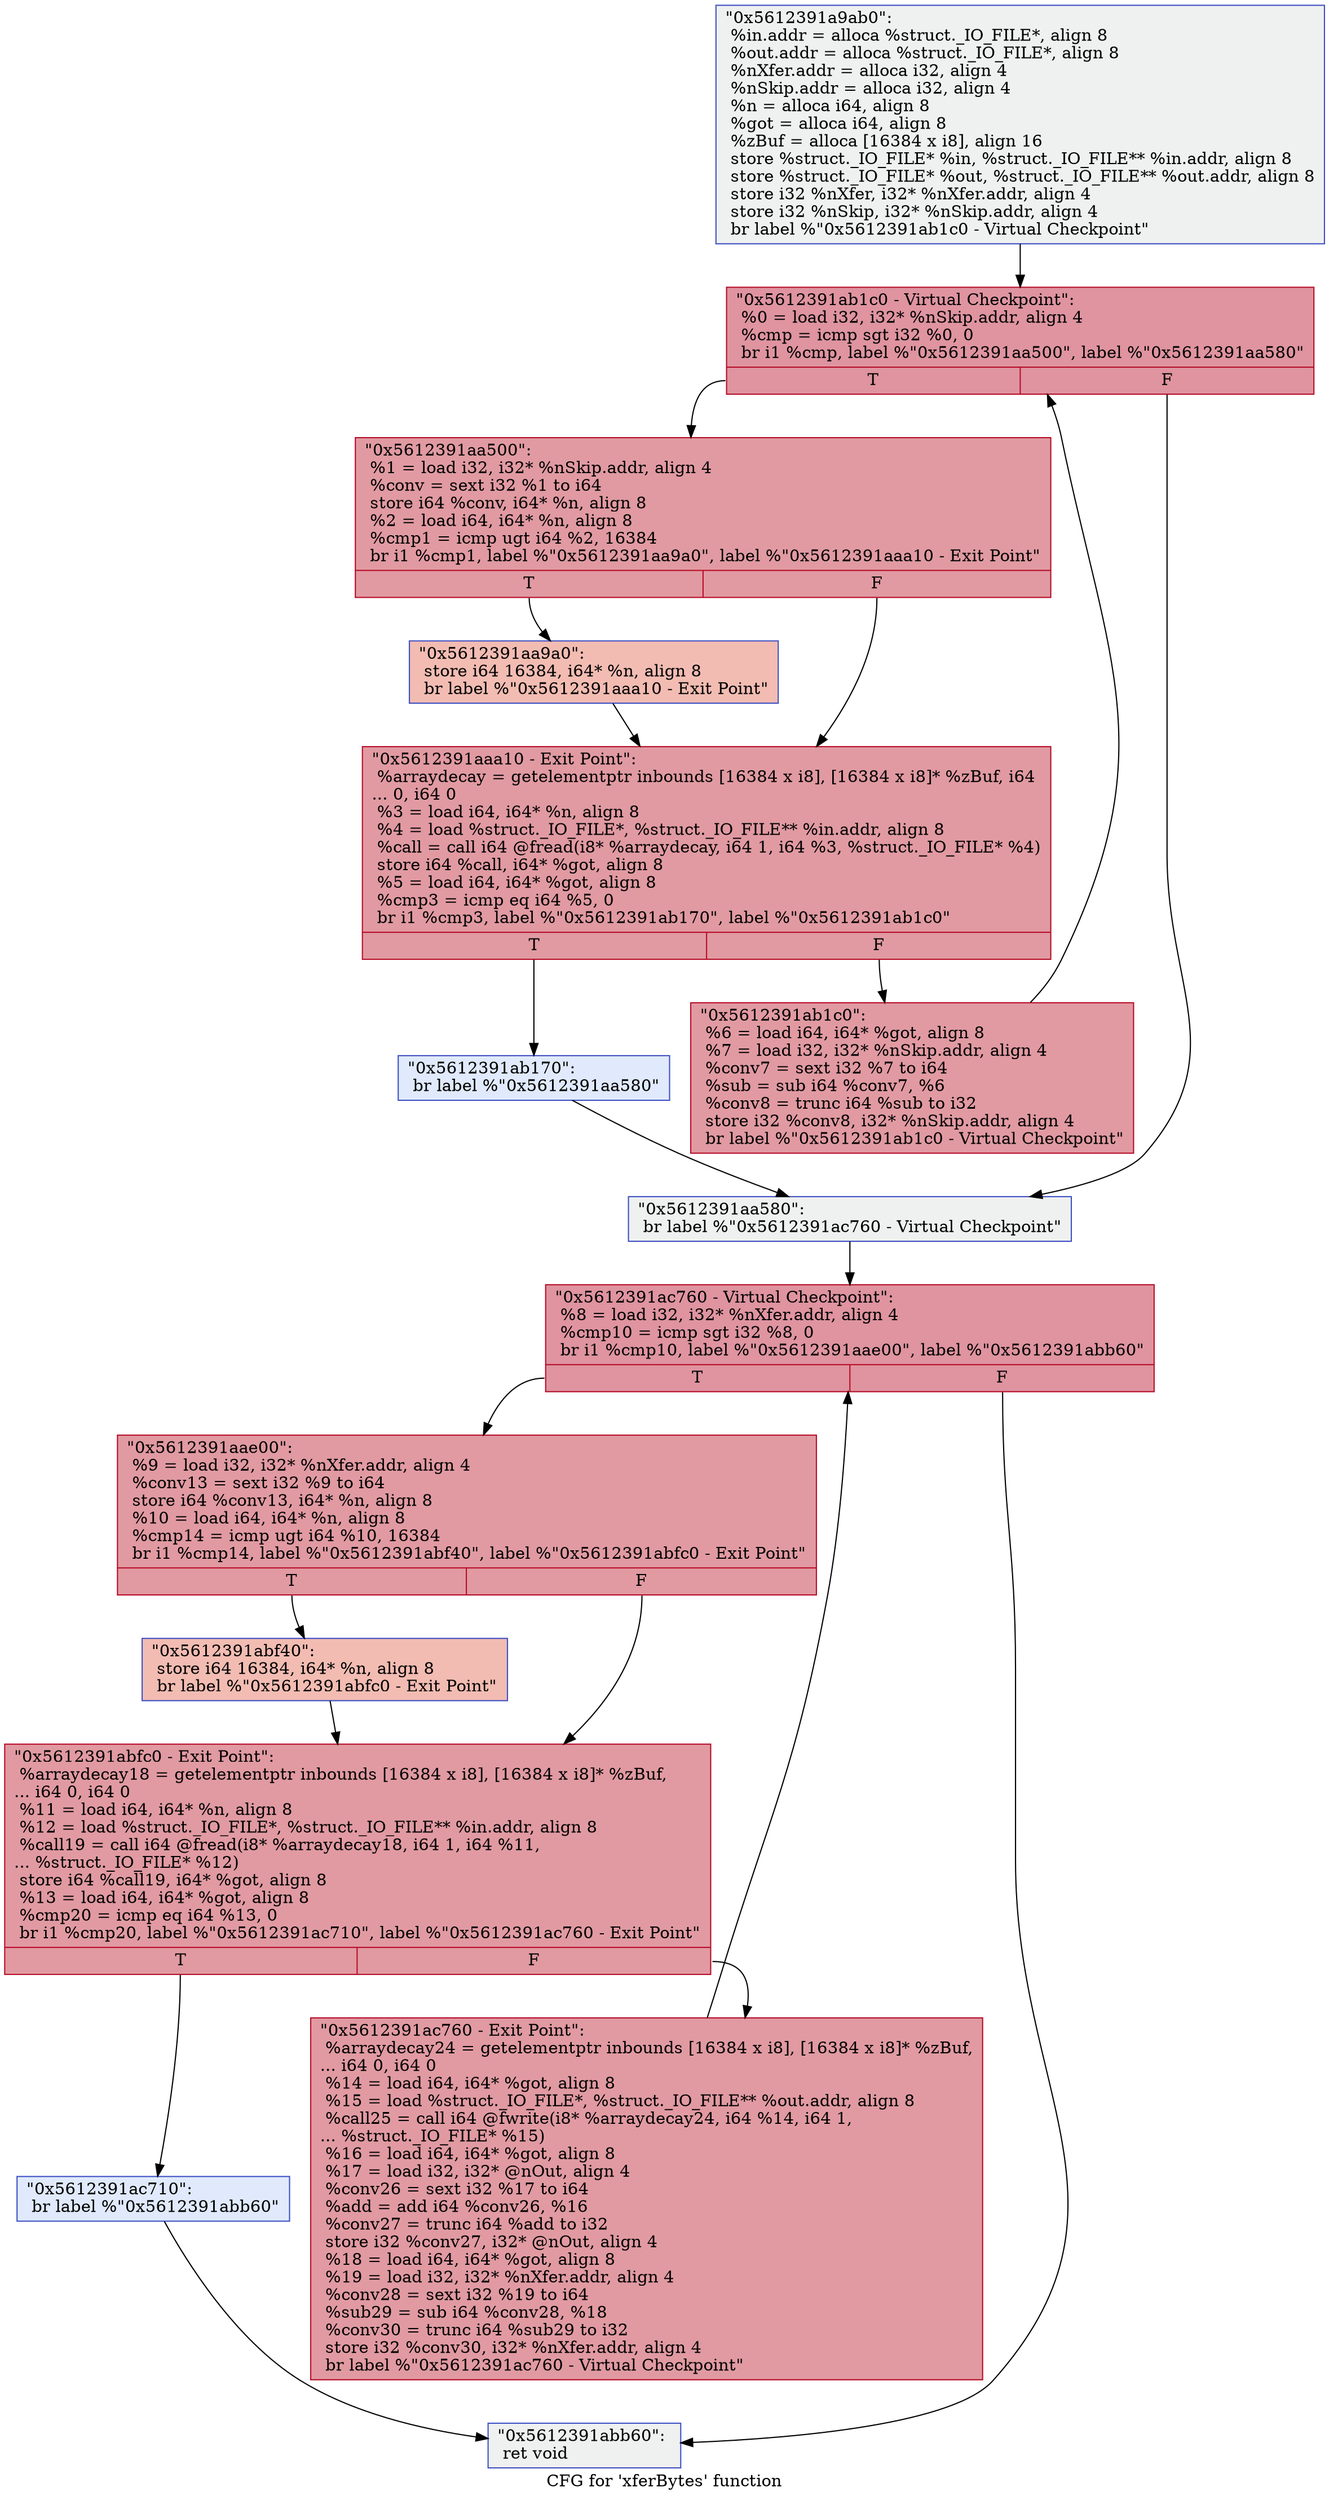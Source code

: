 digraph "CFG for 'xferBytes' function" {
	label="CFG for 'xferBytes' function";

	Node0x5612391a9ab0 [shape=record,color="#3d50c3ff", style=filled, fillcolor="#dbdcde70",label="{\"0x5612391a9ab0\":\l  %in.addr = alloca %struct._IO_FILE*, align 8\l  %out.addr = alloca %struct._IO_FILE*, align 8\l  %nXfer.addr = alloca i32, align 4\l  %nSkip.addr = alloca i32, align 4\l  %n = alloca i64, align 8\l  %got = alloca i64, align 8\l  %zBuf = alloca [16384 x i8], align 16\l  store %struct._IO_FILE* %in, %struct._IO_FILE** %in.addr, align 8\l  store %struct._IO_FILE* %out, %struct._IO_FILE** %out.addr, align 8\l  store i32 %nXfer, i32* %nXfer.addr, align 4\l  store i32 %nSkip, i32* %nSkip.addr, align 4\l  br label %\"0x5612391ab1c0 - Virtual Checkpoint\"\l}"];
	Node0x5612391a9ab0 -> Node0x5612391aa130;
	Node0x5612391aa130 [shape=record,color="#b70d28ff", style=filled, fillcolor="#b70d2870",label="{\"0x5612391ab1c0 - Virtual Checkpoint\":            \l  %0 = load i32, i32* %nSkip.addr, align 4\l  %cmp = icmp sgt i32 %0, 0\l  br i1 %cmp, label %\"0x5612391aa500\", label %\"0x5612391aa580\"\l|{<s0>T|<s1>F}}"];
	Node0x5612391aa130:s0 -> Node0x5612391aa500;
	Node0x5612391aa130:s1 -> Node0x5612391aa580;
	Node0x5612391aa500 [shape=record,color="#b70d28ff", style=filled, fillcolor="#bb1b2c70",label="{\"0x5612391aa500\":                                 \l  %1 = load i32, i32* %nSkip.addr, align 4\l  %conv = sext i32 %1 to i64\l  store i64 %conv, i64* %n, align 8\l  %2 = load i64, i64* %n, align 8\l  %cmp1 = icmp ugt i64 %2, 16384\l  br i1 %cmp1, label %\"0x5612391aa9a0\", label %\"0x5612391aaa10 - Exit Point\"\l|{<s0>T|<s1>F}}"];
	Node0x5612391aa500:s0 -> Node0x5612391aa9a0;
	Node0x5612391aa500:s1 -> Node0x5612391aaa10;
	Node0x5612391aa9a0 [shape=record,color="#3d50c3ff", style=filled, fillcolor="#e1675170",label="{\"0x5612391aa9a0\":                                 \l  store i64 16384, i64* %n, align 8\l  br label %\"0x5612391aaa10 - Exit Point\"\l}"];
	Node0x5612391aa9a0 -> Node0x5612391aaa10;
	Node0x5612391aaa10 [shape=record,color="#b70d28ff", style=filled, fillcolor="#bb1b2c70",label="{\"0x5612391aaa10 - Exit Point\":                    \l  %arraydecay = getelementptr inbounds [16384 x i8], [16384 x i8]* %zBuf, i64\l... 0, i64 0\l  %3 = load i64, i64* %n, align 8\l  %4 = load %struct._IO_FILE*, %struct._IO_FILE** %in.addr, align 8\l  %call = call i64 @fread(i8* %arraydecay, i64 1, i64 %3, %struct._IO_FILE* %4)\l  store i64 %call, i64* %got, align 8\l  %5 = load i64, i64* %got, align 8\l  %cmp3 = icmp eq i64 %5, 0\l  br i1 %cmp3, label %\"0x5612391ab170\", label %\"0x5612391ab1c0\"\l|{<s0>T|<s1>F}}"];
	Node0x5612391aaa10:s0 -> Node0x5612391ab170;
	Node0x5612391aaa10:s1 -> Node0x5612391ab1c0;
	Node0x5612391ab170 [shape=record,color="#3d50c3ff", style=filled, fillcolor="#b9d0f970",label="{\"0x5612391ab170\":                                 \l  br label %\"0x5612391aa580\"\l}"];
	Node0x5612391ab170 -> Node0x5612391aa580;
	Node0x5612391ab1c0 [shape=record,color="#b70d28ff", style=filled, fillcolor="#bb1b2c70",label="{\"0x5612391ab1c0\":                                 \l  %6 = load i64, i64* %got, align 8\l  %7 = load i32, i32* %nSkip.addr, align 4\l  %conv7 = sext i32 %7 to i64\l  %sub = sub i64 %conv7, %6\l  %conv8 = trunc i64 %sub to i32\l  store i32 %conv8, i32* %nSkip.addr, align 4\l  br label %\"0x5612391ab1c0 - Virtual Checkpoint\"\l}"];
	Node0x5612391ab1c0 -> Node0x5612391aa130;
	Node0x5612391aa580 [shape=record,color="#3d50c3ff", style=filled, fillcolor="#dbdcde70",label="{\"0x5612391aa580\":                                 \l  br label %\"0x5612391ac760 - Virtual Checkpoint\"\l}"];
	Node0x5612391aa580 -> Node0x5612391ab890;
	Node0x5612391ab890 [shape=record,color="#b70d28ff", style=filled, fillcolor="#b70d2870",label="{\"0x5612391ac760 - Virtual Checkpoint\":            \l  %8 = load i32, i32* %nXfer.addr, align 4\l  %cmp10 = icmp sgt i32 %8, 0\l  br i1 %cmp10, label %\"0x5612391aae00\", label %\"0x5612391abb60\"\l|{<s0>T|<s1>F}}"];
	Node0x5612391ab890:s0 -> Node0x5612391aae00;
	Node0x5612391ab890:s1 -> Node0x5612391abb60;
	Node0x5612391aae00 [shape=record,color="#b70d28ff", style=filled, fillcolor="#bb1b2c70",label="{\"0x5612391aae00\":                                 \l  %9 = load i32, i32* %nXfer.addr, align 4\l  %conv13 = sext i32 %9 to i64\l  store i64 %conv13, i64* %n, align 8\l  %10 = load i64, i64* %n, align 8\l  %cmp14 = icmp ugt i64 %10, 16384\l  br i1 %cmp14, label %\"0x5612391abf40\", label %\"0x5612391abfc0 - Exit Point\"\l|{<s0>T|<s1>F}}"];
	Node0x5612391aae00:s0 -> Node0x5612391abf40;
	Node0x5612391aae00:s1 -> Node0x5612391abfc0;
	Node0x5612391abf40 [shape=record,color="#3d50c3ff", style=filled, fillcolor="#e1675170",label="{\"0x5612391abf40\":                                 \l  store i64 16384, i64* %n, align 8\l  br label %\"0x5612391abfc0 - Exit Point\"\l}"];
	Node0x5612391abf40 -> Node0x5612391abfc0;
	Node0x5612391abfc0 [shape=record,color="#b70d28ff", style=filled, fillcolor="#bb1b2c70",label="{\"0x5612391abfc0 - Exit Point\":                    \l  %arraydecay18 = getelementptr inbounds [16384 x i8], [16384 x i8]* %zBuf,\l... i64 0, i64 0\l  %11 = load i64, i64* %n, align 8\l  %12 = load %struct._IO_FILE*, %struct._IO_FILE** %in.addr, align 8\l  %call19 = call i64 @fread(i8* %arraydecay18, i64 1, i64 %11,\l... %struct._IO_FILE* %12)\l  store i64 %call19, i64* %got, align 8\l  %13 = load i64, i64* %got, align 8\l  %cmp20 = icmp eq i64 %13, 0\l  br i1 %cmp20, label %\"0x5612391ac710\", label %\"0x5612391ac760 - Exit Point\"\l|{<s0>T|<s1>F}}"];
	Node0x5612391abfc0:s0 -> Node0x5612391ac710;
	Node0x5612391abfc0:s1 -> Node0x5612391ac760;
	Node0x5612391ac710 [shape=record,color="#3d50c3ff", style=filled, fillcolor="#b9d0f970",label="{\"0x5612391ac710\":                                 \l  br label %\"0x5612391abb60\"\l}"];
	Node0x5612391ac710 -> Node0x5612391abb60;
	Node0x5612391ac760 [shape=record,color="#b70d28ff", style=filled, fillcolor="#bb1b2c70",label="{\"0x5612391ac760 - Exit Point\":                    \l  %arraydecay24 = getelementptr inbounds [16384 x i8], [16384 x i8]* %zBuf,\l... i64 0, i64 0\l  %14 = load i64, i64* %got, align 8\l  %15 = load %struct._IO_FILE*, %struct._IO_FILE** %out.addr, align 8\l  %call25 = call i64 @fwrite(i8* %arraydecay24, i64 %14, i64 1,\l... %struct._IO_FILE* %15)\l  %16 = load i64, i64* %got, align 8\l  %17 = load i32, i32* @nOut, align 4\l  %conv26 = sext i32 %17 to i64\l  %add = add i64 %conv26, %16\l  %conv27 = trunc i64 %add to i32\l  store i32 %conv27, i32* @nOut, align 4\l  %18 = load i64, i64* %got, align 8\l  %19 = load i32, i32* %nXfer.addr, align 4\l  %conv28 = sext i32 %19 to i64\l  %sub29 = sub i64 %conv28, %18\l  %conv30 = trunc i64 %sub29 to i32\l  store i32 %conv30, i32* %nXfer.addr, align 4\l  br label %\"0x5612391ac760 - Virtual Checkpoint\"\l}"];
	Node0x5612391ac760 -> Node0x5612391ab890;
	Node0x5612391abb60 [shape=record,color="#3d50c3ff", style=filled, fillcolor="#dbdcde70",label="{\"0x5612391abb60\":                                 \l  ret void\l}"];
}
